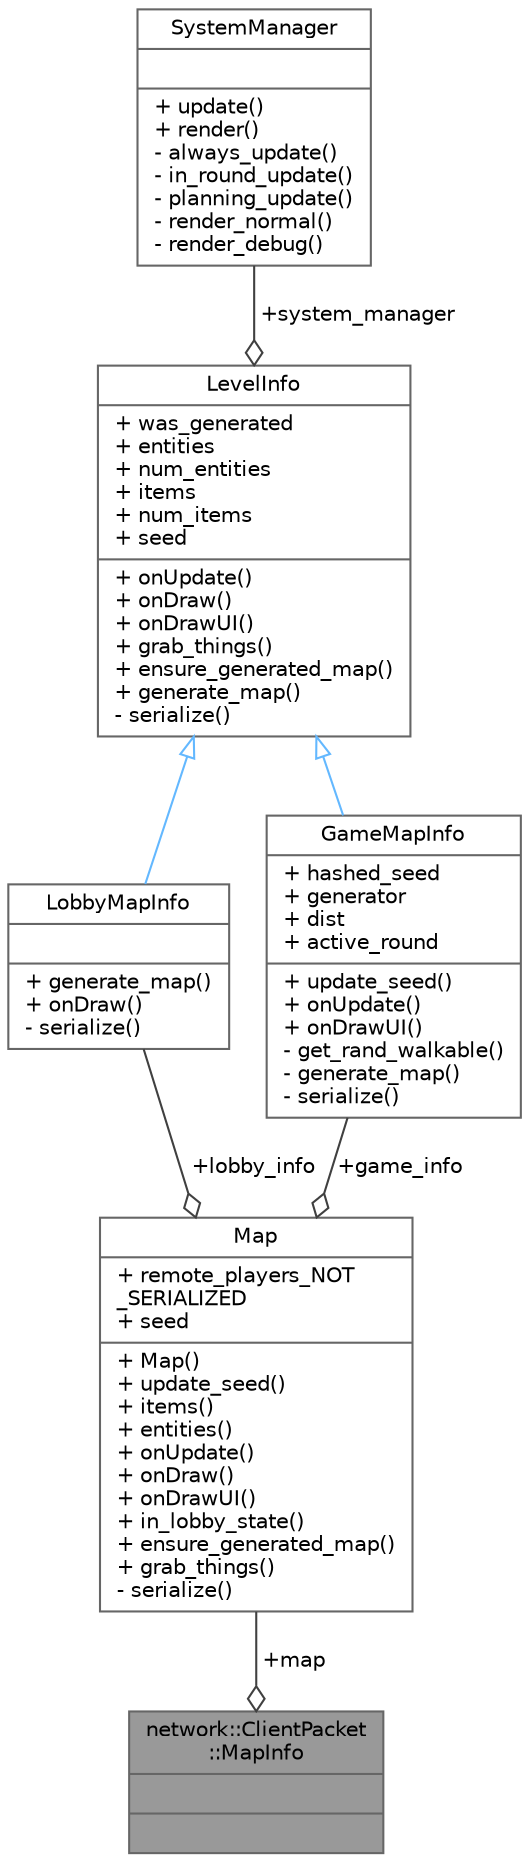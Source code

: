 digraph "network::ClientPacket::MapInfo"
{
 // LATEX_PDF_SIZE
  bgcolor="transparent";
  edge [fontname=Helvetica,fontsize=10,labelfontname=Helvetica,labelfontsize=10];
  node [fontname=Helvetica,fontsize=10,shape=box,height=0.2,width=0.4];
  Node1 [shape=record,label="{network::ClientPacket\l::MapInfo\n||}",height=0.2,width=0.4,color="gray40", fillcolor="grey60", style="filled", fontcolor="black",tooltip=" "];
  Node2 -> Node1 [color="grey25",style="solid",label=" +map" ,arrowhead="odiamond"];
  Node2 [shape=record,label="{Map\n|+ remote_players_NOT\l_SERIALIZED\l+ seed\l|+ Map()\l+ update_seed()\l+ items()\l+ entities()\l+ onUpdate()\l+ onDraw()\l+ onDrawUI()\l+ in_lobby_state()\l+ ensure_generated_map()\l+ grab_things()\l- serialize()\l}",height=0.2,width=0.4,color="gray40", fillcolor="white", style="filled",URL="$df/d91/struct_map.html",tooltip=" "];
  Node3 -> Node2 [color="grey25",style="solid",label=" +lobby_info" ,arrowhead="odiamond"];
  Node3 [shape=record,label="{LobbyMapInfo\n||+ generate_map()\l+ onDraw()\l- serialize()\l}",height=0.2,width=0.4,color="gray40", fillcolor="white", style="filled",URL="$df/d04/struct_lobby_map_info.html",tooltip=" "];
  Node4 -> Node3 [dir="back",color="steelblue1",style="solid",arrowtail="onormal"];
  Node4 [shape=record,label="{LevelInfo\n|+ was_generated\l+ entities\l+ num_entities\l+ items\l+ num_items\l+ seed\l|+ onUpdate()\l+ onDraw()\l+ onDrawUI()\l+ grab_things()\l+ ensure_generated_map()\l+ generate_map()\l- serialize()\l}",height=0.2,width=0.4,color="gray40", fillcolor="white", style="filled",URL="$d6/d9d/struct_level_info.html",tooltip=" "];
  Node5 -> Node4 [color="grey25",style="solid",label=" +system_manager" ,arrowhead="odiamond"];
  Node5 [shape=record,label="{SystemManager\n||+ update()\l+ render()\l- always_update()\l- in_round_update()\l- planning_update()\l- render_normal()\l- render_debug()\l}",height=0.2,width=0.4,color="gray40", fillcolor="white", style="filled",URL="$d8/d4f/struct_system_manager.html",tooltip=" "];
  Node6 -> Node2 [color="grey25",style="solid",label=" +game_info" ,arrowhead="odiamond"];
  Node6 [shape=record,label="{GameMapInfo\n|+ hashed_seed\l+ generator\l+ dist\l+ active_round\l|+ update_seed()\l+ onUpdate()\l+ onDrawUI()\l- get_rand_walkable()\l- generate_map()\l- serialize()\l}",height=0.2,width=0.4,color="gray40", fillcolor="white", style="filled",URL="$da/d05/struct_game_map_info.html",tooltip=" "];
  Node4 -> Node6 [dir="back",color="steelblue1",style="solid",arrowtail="onormal"];
}
